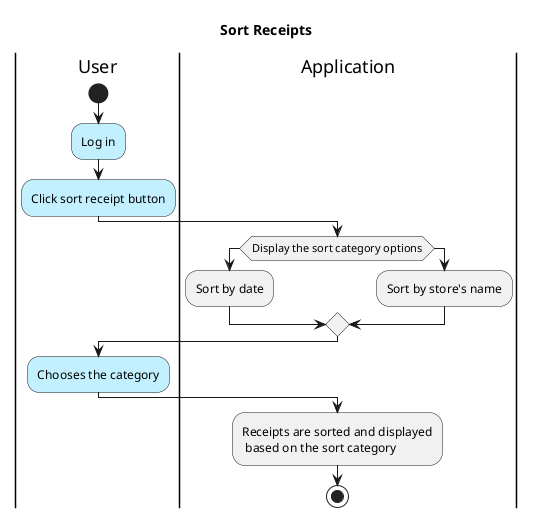 @startuml

|User|
|Application|
|User|
title Sort Receipts
start
    |User|
    #Application:Log in;
    #Application:Click sort receipt button;
    |Application|
    if (Display the sort category options) then
        :Sort by date;
    else
        :Sort by store's name;
    endif;

    |User|
    #Application:Chooses the category;
    |Application|
    :Receipts are sorted and displayed
     based on the sort category;

stop
@enduml